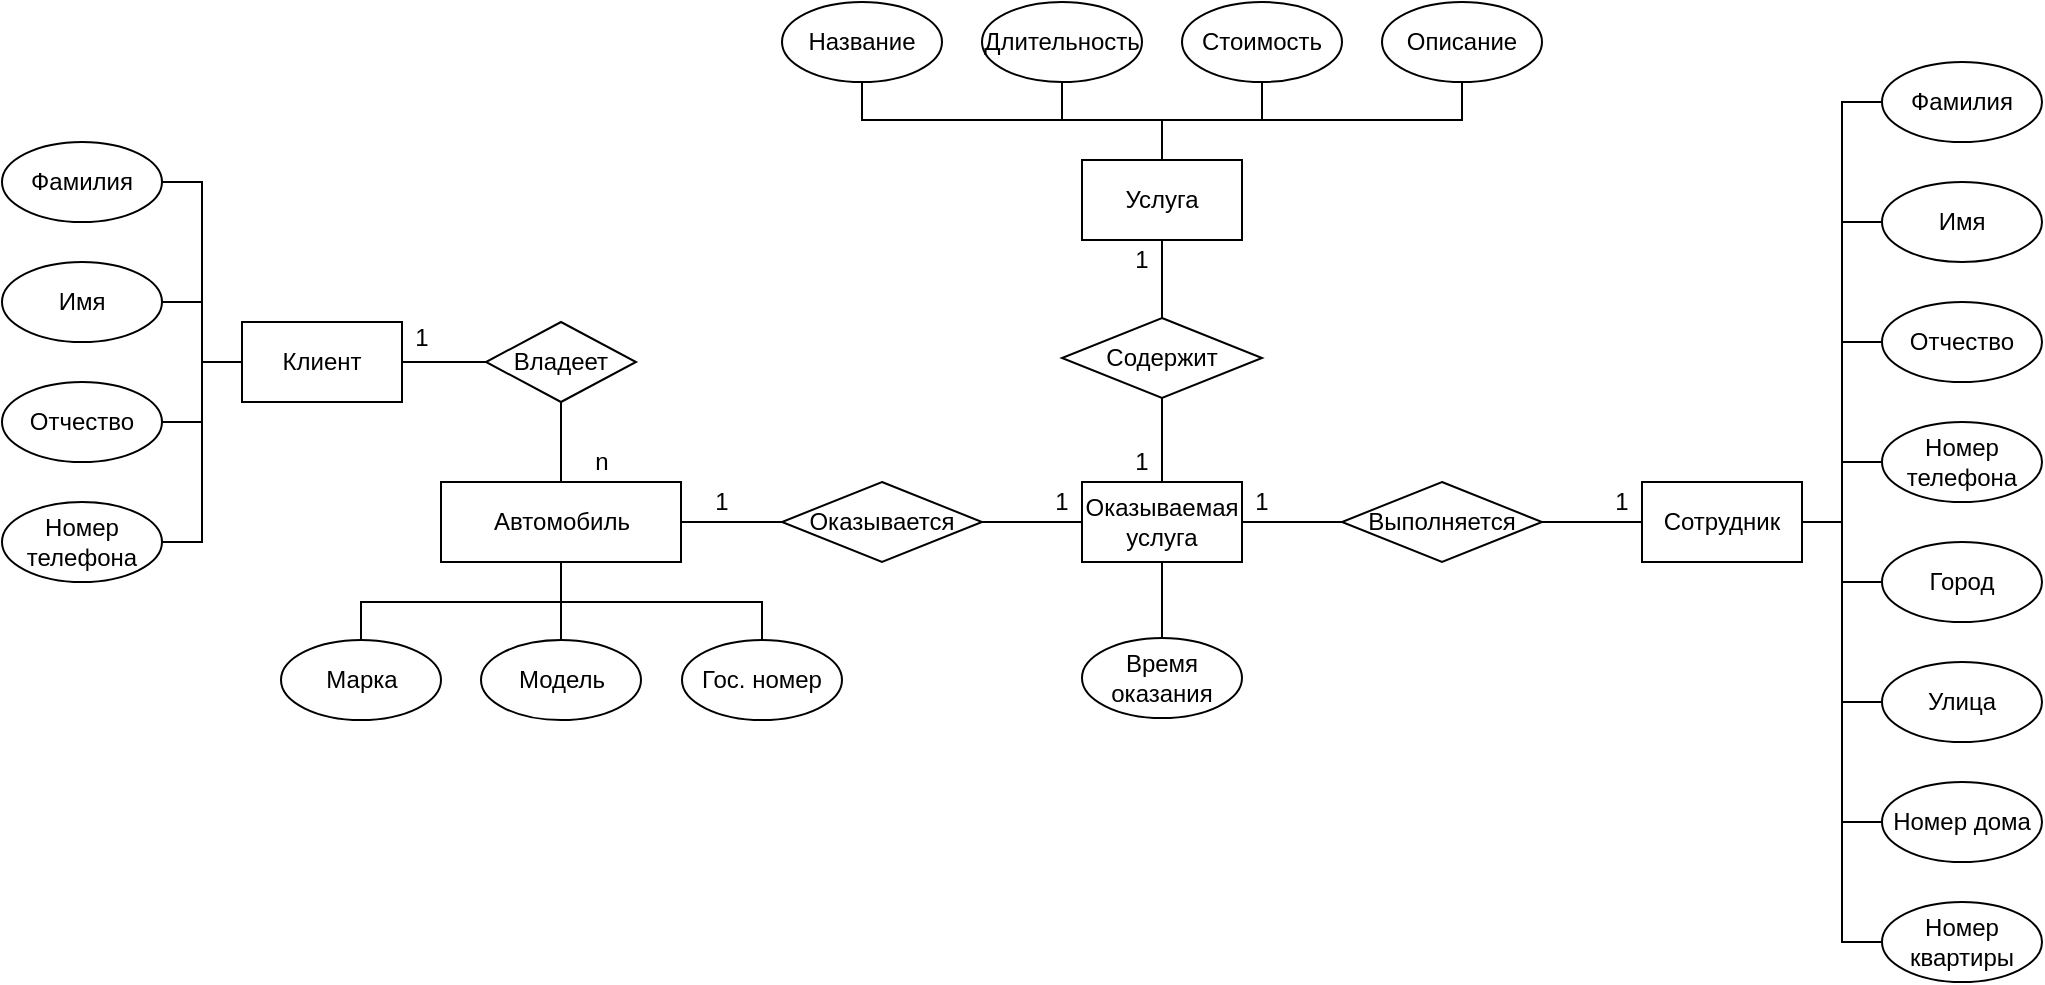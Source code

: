 <mxfile version="22.1.2" type="github">
  <diagram name="Страница — 1" id="UIwuyxUuAgWcMKRViX4k">
    <mxGraphModel dx="2261" dy="790" grid="1" gridSize="10" guides="1" tooltips="1" connect="1" arrows="1" fold="1" page="1" pageScale="1" pageWidth="827" pageHeight="1169" math="0" shadow="0">
      <root>
        <mxCell id="0" />
        <mxCell id="1" parent="0" />
        <mxCell id="mFbKZ_o9LPMVzAf8WOri-20" value="Марка" style="ellipse;whiteSpace=wrap;html=1;" parent="1" vertex="1">
          <mxGeometry x="19.5" y="519" width="80" height="40" as="geometry" />
        </mxCell>
        <mxCell id="mFbKZ_o9LPMVzAf8WOri-21" value="Модель" style="ellipse;whiteSpace=wrap;html=1;" parent="1" vertex="1">
          <mxGeometry x="119.5" y="519" width="80" height="40" as="geometry" />
        </mxCell>
        <mxCell id="mFbKZ_o9LPMVzAf8WOri-117" style="edgeStyle=orthogonalEdgeStyle;rounded=0;orthogonalLoop=1;jettySize=auto;html=1;exitX=0.5;exitY=1;exitDx=0;exitDy=0;entryX=0.5;entryY=0;entryDx=0;entryDy=0;endArrow=none;endFill=0;" parent="1" source="mFbKZ_o9LPMVzAf8WOri-25" target="mFbKZ_o9LPMVzAf8WOri-21" edge="1">
          <mxGeometry relative="1" as="geometry" />
        </mxCell>
        <mxCell id="mFbKZ_o9LPMVzAf8WOri-118" style="edgeStyle=orthogonalEdgeStyle;rounded=0;orthogonalLoop=1;jettySize=auto;html=1;exitX=0.5;exitY=1;exitDx=0;exitDy=0;entryX=0.5;entryY=0;entryDx=0;entryDy=0;endArrow=none;endFill=0;" parent="1" source="mFbKZ_o9LPMVzAf8WOri-25" target="mFbKZ_o9LPMVzAf8WOri-30" edge="1">
          <mxGeometry relative="1" as="geometry">
            <Array as="points">
              <mxPoint x="160" y="500" />
              <mxPoint x="260" y="500" />
            </Array>
          </mxGeometry>
        </mxCell>
        <mxCell id="mFbKZ_o9LPMVzAf8WOri-119" style="edgeStyle=orthogonalEdgeStyle;rounded=0;orthogonalLoop=1;jettySize=auto;html=1;exitX=0.5;exitY=1;exitDx=0;exitDy=0;entryX=0.5;entryY=0;entryDx=0;entryDy=0;endArrow=none;endFill=0;" parent="1" source="mFbKZ_o9LPMVzAf8WOri-25" target="mFbKZ_o9LPMVzAf8WOri-20" edge="1">
          <mxGeometry relative="1" as="geometry">
            <Array as="points">
              <mxPoint x="160" y="500" />
              <mxPoint x="60" y="500" />
            </Array>
          </mxGeometry>
        </mxCell>
        <mxCell id="mFbKZ_o9LPMVzAf8WOri-25" value="Автомобиль" style="rounded=0;whiteSpace=wrap;html=1;" parent="1" vertex="1">
          <mxGeometry x="99.5" y="440" width="120" height="40" as="geometry" />
        </mxCell>
        <mxCell id="mFbKZ_o9LPMVzAf8WOri-110" style="edgeStyle=orthogonalEdgeStyle;rounded=0;orthogonalLoop=1;jettySize=auto;html=1;exitX=0;exitY=0.5;exitDx=0;exitDy=0;entryX=1;entryY=0.5;entryDx=0;entryDy=0;endArrow=none;endFill=0;startArrow=none;startFill=0;" parent="1" source="mFbKZ_o9LPMVzAf8WOri-26" target="mFbKZ_o9LPMVzAf8WOri-28" edge="1">
          <mxGeometry relative="1" as="geometry" />
        </mxCell>
        <mxCell id="mFbKZ_o9LPMVzAf8WOri-112" style="edgeStyle=orthogonalEdgeStyle;rounded=0;orthogonalLoop=1;jettySize=auto;html=1;exitX=0.5;exitY=1;exitDx=0;exitDy=0;entryX=0.5;entryY=0;entryDx=0;entryDy=0;endArrow=none;endFill=0;startArrow=none;startFill=0;" parent="1" source="mFbKZ_o9LPMVzAf8WOri-26" target="mFbKZ_o9LPMVzAf8WOri-25" edge="1">
          <mxGeometry relative="1" as="geometry" />
        </mxCell>
        <mxCell id="mFbKZ_o9LPMVzAf8WOri-26" value="Владеет" style="rhombus;whiteSpace=wrap;html=1;" parent="1" vertex="1">
          <mxGeometry x="122" y="360" width="75" height="40" as="geometry" />
        </mxCell>
        <mxCell id="mFbKZ_o9LPMVzAf8WOri-28" value="Клиент" style="rounded=0;whiteSpace=wrap;html=1;" parent="1" vertex="1">
          <mxGeometry y="360" width="80" height="40" as="geometry" />
        </mxCell>
        <mxCell id="mFbKZ_o9LPMVzAf8WOri-30" value="Гос. номер" style="ellipse;whiteSpace=wrap;html=1;" parent="1" vertex="1">
          <mxGeometry x="220" y="519" width="80" height="40" as="geometry" />
        </mxCell>
        <mxCell id="mFbKZ_o9LPMVzAf8WOri-106" style="edgeStyle=orthogonalEdgeStyle;rounded=0;orthogonalLoop=1;jettySize=auto;html=1;exitX=1;exitY=0.5;exitDx=0;exitDy=0;entryX=0;entryY=0.5;entryDx=0;entryDy=0;endArrow=none;endFill=0;" parent="1" source="mFbKZ_o9LPMVzAf8WOri-32" target="mFbKZ_o9LPMVzAf8WOri-28" edge="1">
          <mxGeometry relative="1" as="geometry" />
        </mxCell>
        <mxCell id="mFbKZ_o9LPMVzAf8WOri-32" value="Фамилия" style="ellipse;whiteSpace=wrap;html=1;" parent="1" vertex="1">
          <mxGeometry x="-120" y="270" width="80" height="40" as="geometry" />
        </mxCell>
        <mxCell id="mFbKZ_o9LPMVzAf8WOri-107" style="edgeStyle=orthogonalEdgeStyle;rounded=0;orthogonalLoop=1;jettySize=auto;html=1;exitX=1;exitY=0.5;exitDx=0;exitDy=0;entryX=0;entryY=0.5;entryDx=0;entryDy=0;endArrow=none;endFill=0;" parent="1" source="mFbKZ_o9LPMVzAf8WOri-34" target="mFbKZ_o9LPMVzAf8WOri-28" edge="1">
          <mxGeometry relative="1" as="geometry" />
        </mxCell>
        <mxCell id="mFbKZ_o9LPMVzAf8WOri-34" value="Имя" style="ellipse;whiteSpace=wrap;html=1;" parent="1" vertex="1">
          <mxGeometry x="-120" y="330" width="80" height="40" as="geometry" />
        </mxCell>
        <mxCell id="mFbKZ_o9LPMVzAf8WOri-108" style="edgeStyle=orthogonalEdgeStyle;rounded=0;orthogonalLoop=1;jettySize=auto;html=1;exitX=1;exitY=0.5;exitDx=0;exitDy=0;entryX=0;entryY=0.5;entryDx=0;entryDy=0;endArrow=none;endFill=0;" parent="1" source="mFbKZ_o9LPMVzAf8WOri-36" target="mFbKZ_o9LPMVzAf8WOri-28" edge="1">
          <mxGeometry relative="1" as="geometry" />
        </mxCell>
        <mxCell id="mFbKZ_o9LPMVzAf8WOri-36" value="Отчество" style="ellipse;whiteSpace=wrap;html=1;" parent="1" vertex="1">
          <mxGeometry x="-120" y="390" width="80" height="40" as="geometry" />
        </mxCell>
        <mxCell id="mFbKZ_o9LPMVzAf8WOri-109" style="edgeStyle=orthogonalEdgeStyle;rounded=0;orthogonalLoop=1;jettySize=auto;html=1;exitX=1;exitY=0.5;exitDx=0;exitDy=0;entryX=0;entryY=0.5;entryDx=0;entryDy=0;endArrow=none;endFill=0;" parent="1" source="mFbKZ_o9LPMVzAf8WOri-38" target="mFbKZ_o9LPMVzAf8WOri-28" edge="1">
          <mxGeometry relative="1" as="geometry" />
        </mxCell>
        <mxCell id="mFbKZ_o9LPMVzAf8WOri-38" value="Номер телефона" style="ellipse;whiteSpace=wrap;html=1;" parent="1" vertex="1">
          <mxGeometry x="-120" y="450" width="80" height="40" as="geometry" />
        </mxCell>
        <mxCell id="mFbKZ_o9LPMVzAf8WOri-59" value="Время оказания" style="ellipse;whiteSpace=wrap;html=1;" parent="1" vertex="1">
          <mxGeometry x="420" y="518" width="80" height="40" as="geometry" />
        </mxCell>
        <mxCell id="mFbKZ_o9LPMVzAf8WOri-121" style="edgeStyle=orthogonalEdgeStyle;rounded=0;orthogonalLoop=1;jettySize=auto;html=1;exitX=0.5;exitY=1;exitDx=0;exitDy=0;entryX=0.5;entryY=0;entryDx=0;entryDy=0;endArrow=none;endFill=0;" parent="1" source="mFbKZ_o9LPMVzAf8WOri-72" target="mFbKZ_o9LPMVzAf8WOri-59" edge="1">
          <mxGeometry relative="1" as="geometry" />
        </mxCell>
        <mxCell id="mFbKZ_o9LPMVzAf8WOri-72" value="Оказываемая услуга" style="rounded=0;whiteSpace=wrap;html=1;" parent="1" vertex="1">
          <mxGeometry x="420" y="440" width="80" height="40" as="geometry" />
        </mxCell>
        <mxCell id="mFbKZ_o9LPMVzAf8WOri-113" style="edgeStyle=orthogonalEdgeStyle;rounded=0;orthogonalLoop=1;jettySize=auto;html=1;exitX=0;exitY=0.5;exitDx=0;exitDy=0;entryX=1;entryY=0.5;entryDx=0;entryDy=0;endArrow=none;endFill=0;startArrow=none;startFill=0;" parent="1" source="mFbKZ_o9LPMVzAf8WOri-75" target="mFbKZ_o9LPMVzAf8WOri-25" edge="1">
          <mxGeometry relative="1" as="geometry" />
        </mxCell>
        <mxCell id="mFbKZ_o9LPMVzAf8WOri-114" style="edgeStyle=orthogonalEdgeStyle;rounded=0;orthogonalLoop=1;jettySize=auto;html=1;exitX=1;exitY=0.5;exitDx=0;exitDy=0;entryX=0;entryY=0.5;entryDx=0;entryDy=0;endArrow=none;endFill=0;startArrow=none;startFill=0;" parent="1" source="mFbKZ_o9LPMVzAf8WOri-75" target="mFbKZ_o9LPMVzAf8WOri-72" edge="1">
          <mxGeometry relative="1" as="geometry" />
        </mxCell>
        <mxCell id="mFbKZ_o9LPMVzAf8WOri-75" value="Оказывается" style="rhombus;whiteSpace=wrap;html=1;" parent="1" vertex="1">
          <mxGeometry x="270" y="440" width="100" height="40" as="geometry" />
        </mxCell>
        <mxCell id="mFbKZ_o9LPMVzAf8WOri-122" style="edgeStyle=orthogonalEdgeStyle;rounded=0;orthogonalLoop=1;jettySize=auto;html=1;exitX=0.5;exitY=0;exitDx=0;exitDy=0;entryX=0.5;entryY=1;entryDx=0;entryDy=0;endArrow=none;endFill=0;" parent="1" source="mFbKZ_o9LPMVzAf8WOri-89" target="mFbKZ_o9LPMVzAf8WOri-90" edge="1">
          <mxGeometry relative="1" as="geometry">
            <Array as="points">
              <mxPoint x="460" y="259" />
              <mxPoint x="310" y="259" />
            </Array>
          </mxGeometry>
        </mxCell>
        <mxCell id="mFbKZ_o9LPMVzAf8WOri-123" style="edgeStyle=orthogonalEdgeStyle;rounded=0;orthogonalLoop=1;jettySize=auto;html=1;exitX=0.5;exitY=0;exitDx=0;exitDy=0;entryX=0.5;entryY=1;entryDx=0;entryDy=0;endArrow=none;endFill=0;" parent="1" source="mFbKZ_o9LPMVzAf8WOri-89" target="mFbKZ_o9LPMVzAf8WOri-93" edge="1">
          <mxGeometry relative="1" as="geometry">
            <Array as="points">
              <mxPoint x="460" y="259" />
              <mxPoint x="610" y="259" />
            </Array>
          </mxGeometry>
        </mxCell>
        <mxCell id="mFbKZ_o9LPMVzAf8WOri-124" style="edgeStyle=orthogonalEdgeStyle;rounded=0;orthogonalLoop=1;jettySize=auto;html=1;exitX=0.5;exitY=0;exitDx=0;exitDy=0;entryX=0.5;entryY=1;entryDx=0;entryDy=0;endArrow=none;endFill=0;" parent="1" source="mFbKZ_o9LPMVzAf8WOri-89" target="mFbKZ_o9LPMVzAf8WOri-92" edge="1">
          <mxGeometry relative="1" as="geometry" />
        </mxCell>
        <mxCell id="mFbKZ_o9LPMVzAf8WOri-125" style="edgeStyle=orthogonalEdgeStyle;rounded=0;orthogonalLoop=1;jettySize=auto;html=1;exitX=0.5;exitY=0;exitDx=0;exitDy=0;entryX=0.5;entryY=1;entryDx=0;entryDy=0;endArrow=none;endFill=0;" parent="1" source="mFbKZ_o9LPMVzAf8WOri-89" target="mFbKZ_o9LPMVzAf8WOri-91" edge="1">
          <mxGeometry relative="1" as="geometry" />
        </mxCell>
        <mxCell id="mFbKZ_o9LPMVzAf8WOri-89" value="Услуга" style="rounded=0;whiteSpace=wrap;html=1;" parent="1" vertex="1">
          <mxGeometry x="420" y="279" width="80" height="40" as="geometry" />
        </mxCell>
        <mxCell id="mFbKZ_o9LPMVzAf8WOri-90" value="Название" style="ellipse;whiteSpace=wrap;html=1;" parent="1" vertex="1">
          <mxGeometry x="270" y="200" width="80" height="40" as="geometry" />
        </mxCell>
        <mxCell id="mFbKZ_o9LPMVzAf8WOri-91" value="Длительность" style="ellipse;whiteSpace=wrap;html=1;" parent="1" vertex="1">
          <mxGeometry x="370" y="200" width="80" height="40" as="geometry" />
        </mxCell>
        <mxCell id="mFbKZ_o9LPMVzAf8WOri-92" value="Стоимость" style="ellipse;whiteSpace=wrap;html=1;" parent="1" vertex="1">
          <mxGeometry x="470" y="200" width="80" height="40" as="geometry" />
        </mxCell>
        <mxCell id="mFbKZ_o9LPMVzAf8WOri-93" value="Описание" style="ellipse;whiteSpace=wrap;html=1;" parent="1" vertex="1">
          <mxGeometry x="570" y="200" width="80" height="40" as="geometry" />
        </mxCell>
        <mxCell id="mFbKZ_o9LPMVzAf8WOri-120" style="edgeStyle=orthogonalEdgeStyle;rounded=0;orthogonalLoop=1;jettySize=auto;html=1;exitX=0.5;exitY=0;exitDx=0;exitDy=0;entryX=0.5;entryY=1;entryDx=0;entryDy=0;endArrow=none;endFill=0;startArrow=none;startFill=0;" parent="1" source="mFbKZ_o9LPMVzAf8WOri-94" target="mFbKZ_o9LPMVzAf8WOri-89" edge="1">
          <mxGeometry relative="1" as="geometry" />
        </mxCell>
        <mxCell id="mFbKZ_o9LPMVzAf8WOri-126" style="edgeStyle=orthogonalEdgeStyle;rounded=0;orthogonalLoop=1;jettySize=auto;html=1;exitX=0.5;exitY=1;exitDx=0;exitDy=0;entryX=0.5;entryY=0;entryDx=0;entryDy=0;endArrow=none;endFill=0;startArrow=none;startFill=0;" parent="1" source="mFbKZ_o9LPMVzAf8WOri-94" target="mFbKZ_o9LPMVzAf8WOri-72" edge="1">
          <mxGeometry relative="1" as="geometry" />
        </mxCell>
        <mxCell id="mFbKZ_o9LPMVzAf8WOri-94" value="Содержит" style="rhombus;whiteSpace=wrap;html=1;" parent="1" vertex="1">
          <mxGeometry x="410" y="358" width="100" height="40" as="geometry" />
        </mxCell>
        <mxCell id="mFbKZ_o9LPMVzAf8WOri-127" style="edgeStyle=orthogonalEdgeStyle;rounded=0;orthogonalLoop=1;jettySize=auto;html=1;exitX=1;exitY=0.5;exitDx=0;exitDy=0;entryX=0;entryY=0.5;entryDx=0;entryDy=0;endArrow=none;endFill=0;" parent="1" source="mFbKZ_o9LPMVzAf8WOri-95" target="mFbKZ_o9LPMVzAf8WOri-96" edge="1">
          <mxGeometry relative="1" as="geometry" />
        </mxCell>
        <mxCell id="mFbKZ_o9LPMVzAf8WOri-128" style="edgeStyle=orthogonalEdgeStyle;rounded=0;orthogonalLoop=1;jettySize=auto;html=1;exitX=1;exitY=0.5;exitDx=0;exitDy=0;entryX=0;entryY=0.5;entryDx=0;entryDy=0;endArrow=none;endFill=0;" parent="1" source="mFbKZ_o9LPMVzAf8WOri-95" target="mFbKZ_o9LPMVzAf8WOri-103" edge="1">
          <mxGeometry relative="1" as="geometry" />
        </mxCell>
        <mxCell id="mFbKZ_o9LPMVzAf8WOri-129" style="edgeStyle=orthogonalEdgeStyle;rounded=0;orthogonalLoop=1;jettySize=auto;html=1;exitX=1;exitY=0.5;exitDx=0;exitDy=0;entryX=0;entryY=0.5;entryDx=0;entryDy=0;endArrow=none;endFill=0;" parent="1" source="mFbKZ_o9LPMVzAf8WOri-95" target="mFbKZ_o9LPMVzAf8WOri-97" edge="1">
          <mxGeometry relative="1" as="geometry" />
        </mxCell>
        <mxCell id="mFbKZ_o9LPMVzAf8WOri-130" style="edgeStyle=orthogonalEdgeStyle;rounded=0;orthogonalLoop=1;jettySize=auto;html=1;exitX=1;exitY=0.5;exitDx=0;exitDy=0;entryX=0;entryY=0.5;entryDx=0;entryDy=0;endArrow=none;endFill=0;" parent="1" source="mFbKZ_o9LPMVzAf8WOri-95" target="mFbKZ_o9LPMVzAf8WOri-102" edge="1">
          <mxGeometry relative="1" as="geometry" />
        </mxCell>
        <mxCell id="mFbKZ_o9LPMVzAf8WOri-131" style="edgeStyle=orthogonalEdgeStyle;rounded=0;orthogonalLoop=1;jettySize=auto;html=1;exitX=1;exitY=0.5;exitDx=0;exitDy=0;entryX=0;entryY=0.5;entryDx=0;entryDy=0;endArrow=none;endFill=0;" parent="1" source="mFbKZ_o9LPMVzAf8WOri-95" target="mFbKZ_o9LPMVzAf8WOri-98" edge="1">
          <mxGeometry relative="1" as="geometry" />
        </mxCell>
        <mxCell id="mFbKZ_o9LPMVzAf8WOri-132" style="edgeStyle=orthogonalEdgeStyle;rounded=0;orthogonalLoop=1;jettySize=auto;html=1;exitX=1;exitY=0.5;exitDx=0;exitDy=0;entryX=0;entryY=0.5;entryDx=0;entryDy=0;endArrow=none;endFill=0;" parent="1" source="mFbKZ_o9LPMVzAf8WOri-95" target="mFbKZ_o9LPMVzAf8WOri-101" edge="1">
          <mxGeometry relative="1" as="geometry" />
        </mxCell>
        <mxCell id="mFbKZ_o9LPMVzAf8WOri-133" style="edgeStyle=orthogonalEdgeStyle;rounded=0;orthogonalLoop=1;jettySize=auto;html=1;exitX=1;exitY=0.5;exitDx=0;exitDy=0;entryX=0;entryY=0.5;entryDx=0;entryDy=0;endArrow=none;endFill=0;" parent="1" source="mFbKZ_o9LPMVzAf8WOri-95" target="mFbKZ_o9LPMVzAf8WOri-100" edge="1">
          <mxGeometry relative="1" as="geometry" />
        </mxCell>
        <mxCell id="mFbKZ_o9LPMVzAf8WOri-134" style="edgeStyle=orthogonalEdgeStyle;rounded=0;orthogonalLoop=1;jettySize=auto;html=1;exitX=1;exitY=0.5;exitDx=0;exitDy=0;entryX=0;entryY=0.5;entryDx=0;entryDy=0;endArrow=none;endFill=0;" parent="1" source="mFbKZ_o9LPMVzAf8WOri-95" target="mFbKZ_o9LPMVzAf8WOri-99" edge="1">
          <mxGeometry relative="1" as="geometry" />
        </mxCell>
        <mxCell id="mFbKZ_o9LPMVzAf8WOri-95" value="Сотрудник" style="rounded=0;whiteSpace=wrap;html=1;" parent="1" vertex="1">
          <mxGeometry x="700" y="440" width="80" height="40" as="geometry" />
        </mxCell>
        <mxCell id="mFbKZ_o9LPMVzAf8WOri-96" value="Фамилия" style="ellipse;whiteSpace=wrap;html=1;" parent="1" vertex="1">
          <mxGeometry x="820" y="230" width="80" height="40" as="geometry" />
        </mxCell>
        <mxCell id="mFbKZ_o9LPMVzAf8WOri-97" value="Имя" style="ellipse;whiteSpace=wrap;html=1;" parent="1" vertex="1">
          <mxGeometry x="820" y="290" width="80" height="40" as="geometry" />
        </mxCell>
        <mxCell id="mFbKZ_o9LPMVzAf8WOri-98" value="Отчество" style="ellipse;whiteSpace=wrap;html=1;" parent="1" vertex="1">
          <mxGeometry x="820" y="350" width="80" height="40" as="geometry" />
        </mxCell>
        <mxCell id="mFbKZ_o9LPMVzAf8WOri-99" value="Номер телефона" style="ellipse;whiteSpace=wrap;html=1;" parent="1" vertex="1">
          <mxGeometry x="820" y="410" width="80" height="40" as="geometry" />
        </mxCell>
        <mxCell id="mFbKZ_o9LPMVzAf8WOri-100" value="Город" style="ellipse;whiteSpace=wrap;html=1;" parent="1" vertex="1">
          <mxGeometry x="820" y="470" width="80" height="40" as="geometry" />
        </mxCell>
        <mxCell id="mFbKZ_o9LPMVzAf8WOri-101" value="Улица" style="ellipse;whiteSpace=wrap;html=1;" parent="1" vertex="1">
          <mxGeometry x="820" y="530" width="80" height="40" as="geometry" />
        </mxCell>
        <mxCell id="mFbKZ_o9LPMVzAf8WOri-102" value="Номер дома" style="ellipse;whiteSpace=wrap;html=1;" parent="1" vertex="1">
          <mxGeometry x="820" y="590" width="80" height="40" as="geometry" />
        </mxCell>
        <mxCell id="mFbKZ_o9LPMVzAf8WOri-103" value="Номер квартиры" style="ellipse;whiteSpace=wrap;html=1;" parent="1" vertex="1">
          <mxGeometry x="820" y="650" width="80" height="40" as="geometry" />
        </mxCell>
        <mxCell id="mFbKZ_o9LPMVzAf8WOri-115" style="edgeStyle=orthogonalEdgeStyle;rounded=0;orthogonalLoop=1;jettySize=auto;html=1;exitX=0;exitY=0.5;exitDx=0;exitDy=0;entryX=1;entryY=0.5;entryDx=0;entryDy=0;endArrow=none;endFill=0;startArrow=none;startFill=0;" parent="1" source="mFbKZ_o9LPMVzAf8WOri-104" target="mFbKZ_o9LPMVzAf8WOri-72" edge="1">
          <mxGeometry relative="1" as="geometry" />
        </mxCell>
        <mxCell id="mFbKZ_o9LPMVzAf8WOri-116" style="edgeStyle=orthogonalEdgeStyle;rounded=0;orthogonalLoop=1;jettySize=auto;html=1;exitX=1;exitY=0.5;exitDx=0;exitDy=0;entryX=0;entryY=0.5;entryDx=0;entryDy=0;endArrow=none;endFill=0;startArrow=none;startFill=0;" parent="1" source="mFbKZ_o9LPMVzAf8WOri-104" target="mFbKZ_o9LPMVzAf8WOri-95" edge="1">
          <mxGeometry relative="1" as="geometry" />
        </mxCell>
        <mxCell id="mFbKZ_o9LPMVzAf8WOri-104" value="Выполняется" style="rhombus;whiteSpace=wrap;html=1;" parent="1" vertex="1">
          <mxGeometry x="550" y="440" width="100" height="40" as="geometry" />
        </mxCell>
        <mxCell id="ysqGZ0WYRBbSjP4BedaU-1" value="n" style="text;html=1;strokeColor=none;fillColor=none;align=center;verticalAlign=middle;whiteSpace=wrap;rounded=0;" vertex="1" parent="1">
          <mxGeometry x="170" y="420" width="20" height="20" as="geometry" />
        </mxCell>
        <mxCell id="ysqGZ0WYRBbSjP4BedaU-2" value="1" style="text;html=1;strokeColor=none;fillColor=none;align=center;verticalAlign=middle;whiteSpace=wrap;rounded=0;" vertex="1" parent="1">
          <mxGeometry x="80" y="358" width="20" height="20" as="geometry" />
        </mxCell>
        <mxCell id="ysqGZ0WYRBbSjP4BedaU-3" value="1" style="text;html=1;strokeColor=none;fillColor=none;align=center;verticalAlign=middle;whiteSpace=wrap;rounded=0;" vertex="1" parent="1">
          <mxGeometry x="230" y="440" width="20" height="20" as="geometry" />
        </mxCell>
        <mxCell id="ysqGZ0WYRBbSjP4BedaU-4" value="1" style="text;html=1;strokeColor=none;fillColor=none;align=center;verticalAlign=middle;whiteSpace=wrap;rounded=0;" vertex="1" parent="1">
          <mxGeometry x="400" y="440" width="20" height="20" as="geometry" />
        </mxCell>
        <mxCell id="ysqGZ0WYRBbSjP4BedaU-5" value="1" style="text;html=1;strokeColor=none;fillColor=none;align=center;verticalAlign=middle;whiteSpace=wrap;rounded=0;" vertex="1" parent="1">
          <mxGeometry x="440" y="319" width="20" height="20" as="geometry" />
        </mxCell>
        <mxCell id="ysqGZ0WYRBbSjP4BedaU-6" value="1" style="text;html=1;strokeColor=none;fillColor=none;align=center;verticalAlign=middle;whiteSpace=wrap;rounded=0;" vertex="1" parent="1">
          <mxGeometry x="440" y="420" width="20" height="20" as="geometry" />
        </mxCell>
        <mxCell id="ysqGZ0WYRBbSjP4BedaU-7" value="1" style="text;html=1;strokeColor=none;fillColor=none;align=center;verticalAlign=middle;whiteSpace=wrap;rounded=0;" vertex="1" parent="1">
          <mxGeometry x="500" y="440" width="20" height="20" as="geometry" />
        </mxCell>
        <mxCell id="ysqGZ0WYRBbSjP4BedaU-8" value="1" style="text;html=1;strokeColor=none;fillColor=none;align=center;verticalAlign=middle;whiteSpace=wrap;rounded=0;" vertex="1" parent="1">
          <mxGeometry x="680" y="440" width="20" height="20" as="geometry" />
        </mxCell>
      </root>
    </mxGraphModel>
  </diagram>
</mxfile>
